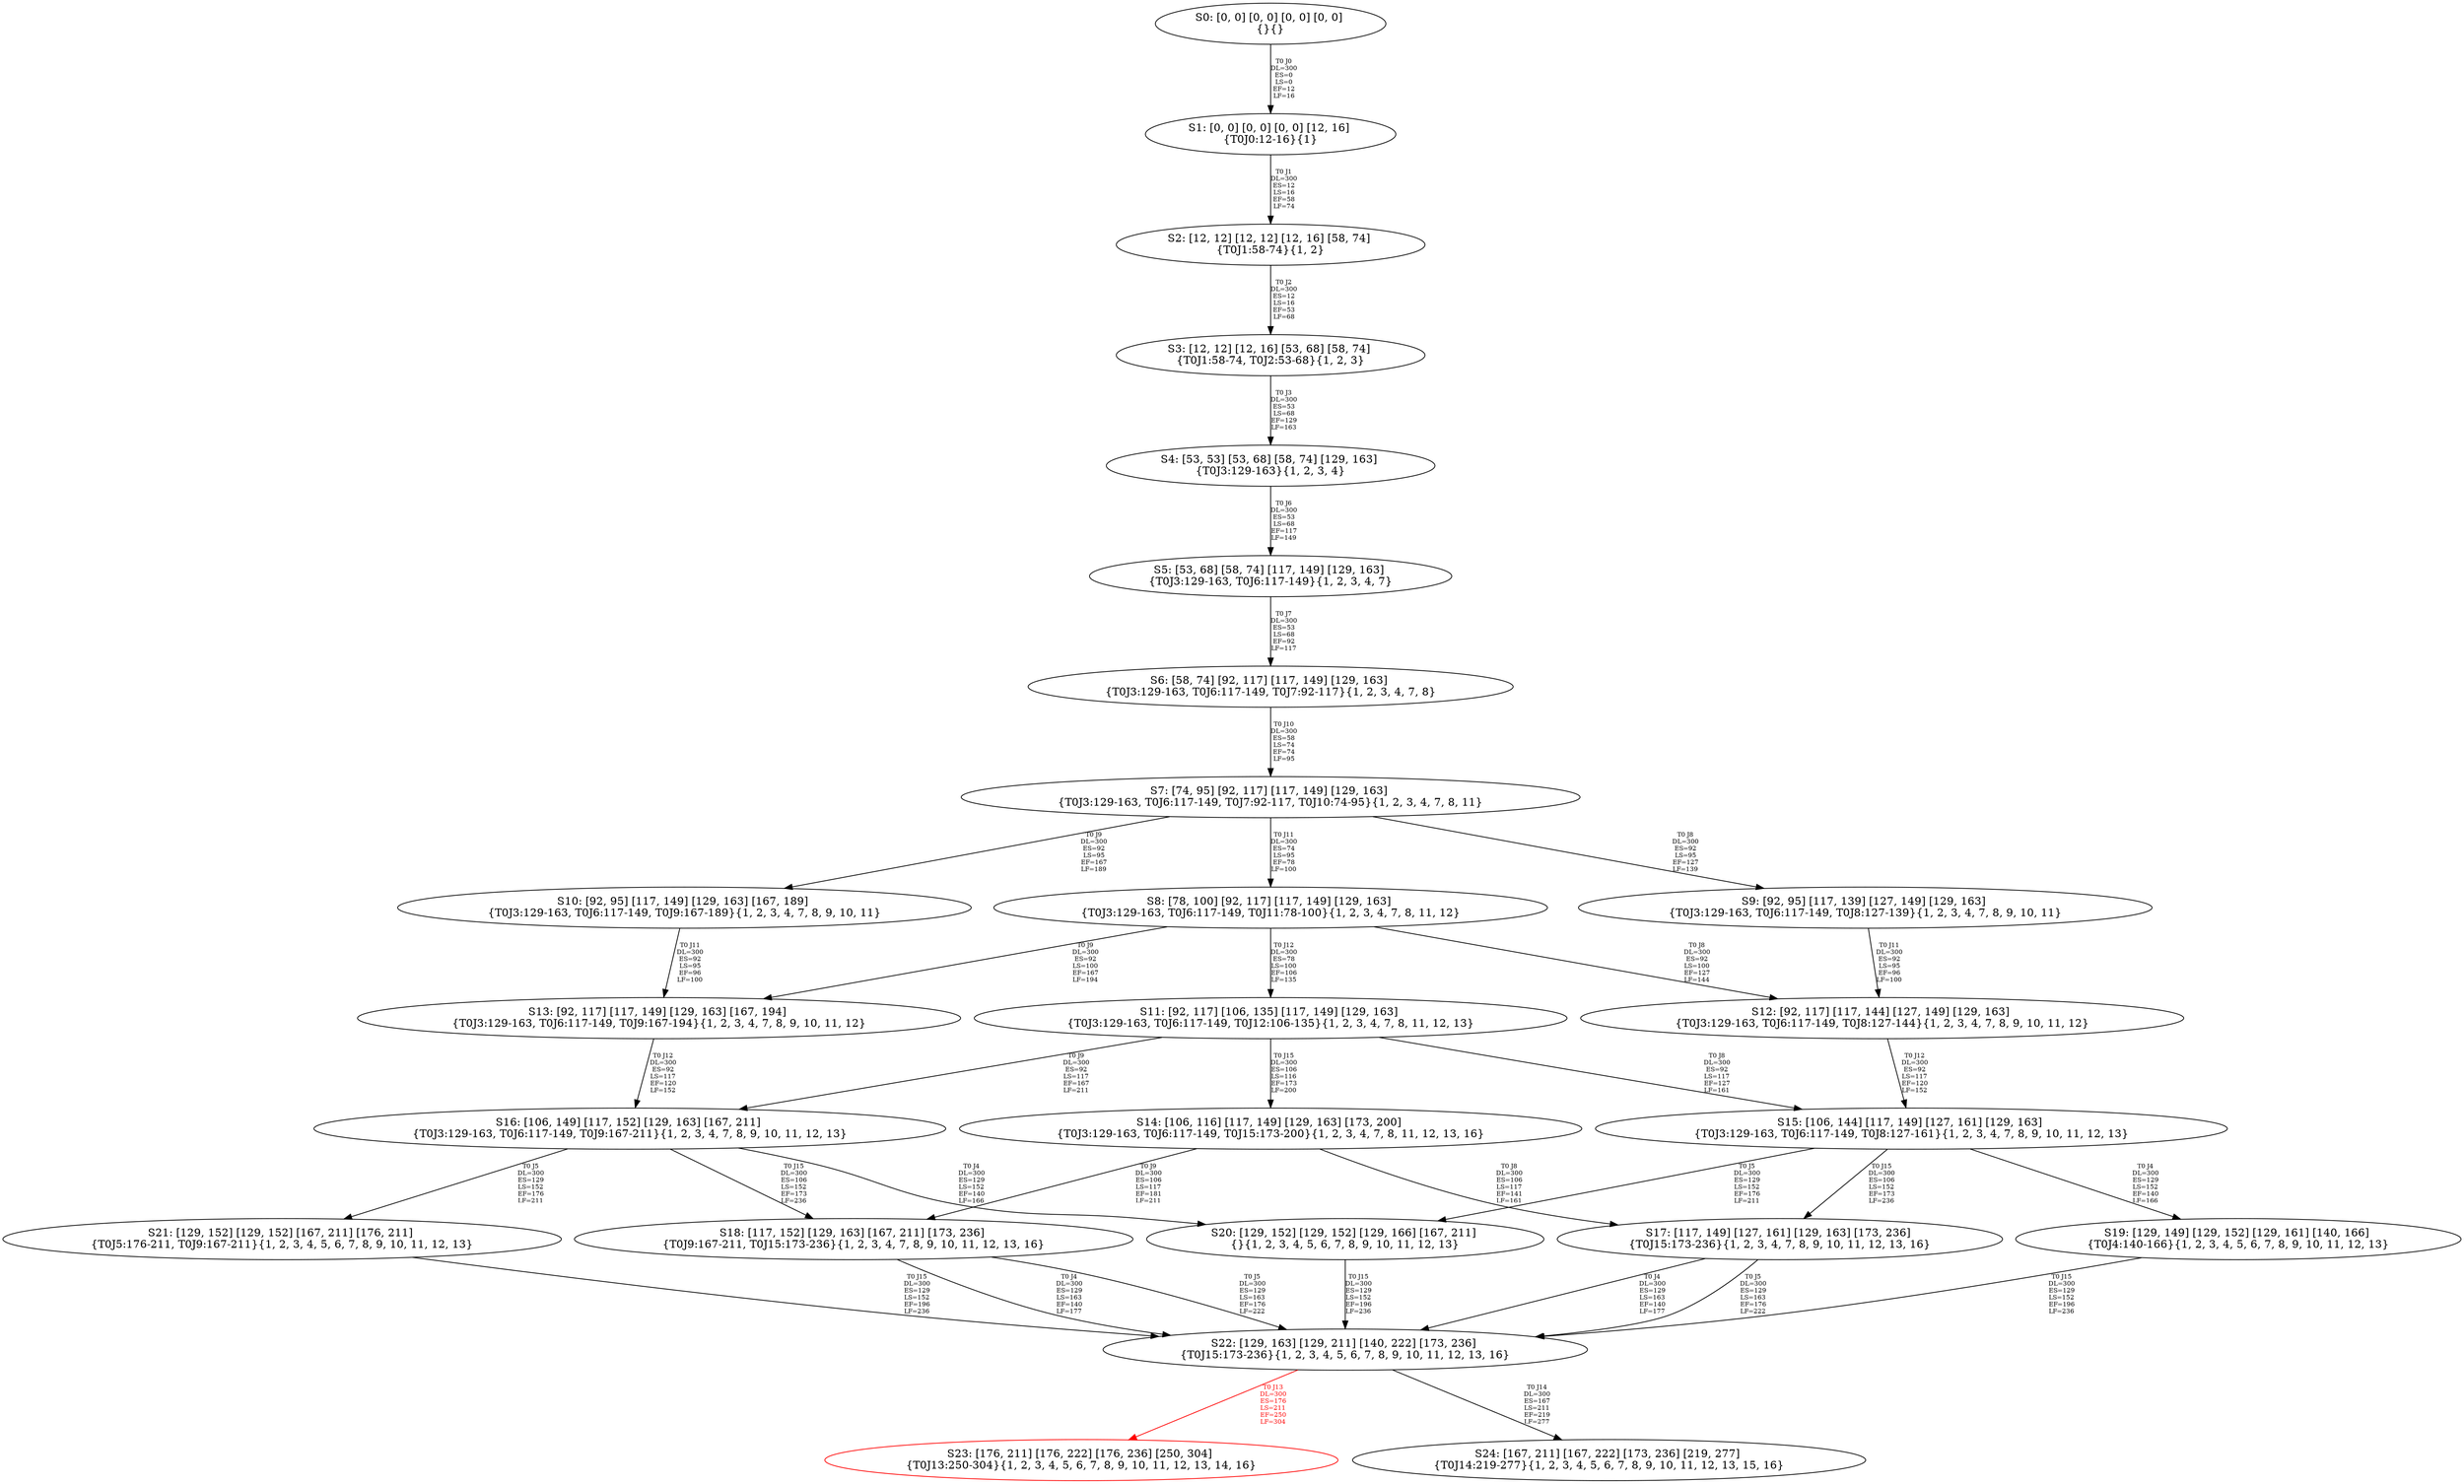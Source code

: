 digraph {
	S0[label="S0: [0, 0] [0, 0] [0, 0] [0, 0] \n{}{}"];
	S1[label="S1: [0, 0] [0, 0] [0, 0] [12, 16] \n{T0J0:12-16}{1}"];
	S2[label="S2: [12, 12] [12, 12] [12, 16] [58, 74] \n{T0J1:58-74}{1, 2}"];
	S3[label="S3: [12, 12] [12, 16] [53, 68] [58, 74] \n{T0J1:58-74, T0J2:53-68}{1, 2, 3}"];
	S4[label="S4: [53, 53] [53, 68] [58, 74] [129, 163] \n{T0J3:129-163}{1, 2, 3, 4}"];
	S5[label="S5: [53, 68] [58, 74] [117, 149] [129, 163] \n{T0J3:129-163, T0J6:117-149}{1, 2, 3, 4, 7}"];
	S6[label="S6: [58, 74] [92, 117] [117, 149] [129, 163] \n{T0J3:129-163, T0J6:117-149, T0J7:92-117}{1, 2, 3, 4, 7, 8}"];
	S7[label="S7: [74, 95] [92, 117] [117, 149] [129, 163] \n{T0J3:129-163, T0J6:117-149, T0J7:92-117, T0J10:74-95}{1, 2, 3, 4, 7, 8, 11}"];
	S8[label="S8: [78, 100] [92, 117] [117, 149] [129, 163] \n{T0J3:129-163, T0J6:117-149, T0J11:78-100}{1, 2, 3, 4, 7, 8, 11, 12}"];
	S9[label="S9: [92, 95] [117, 139] [127, 149] [129, 163] \n{T0J3:129-163, T0J6:117-149, T0J8:127-139}{1, 2, 3, 4, 7, 8, 9, 10, 11}"];
	S10[label="S10: [92, 95] [117, 149] [129, 163] [167, 189] \n{T0J3:129-163, T0J6:117-149, T0J9:167-189}{1, 2, 3, 4, 7, 8, 9, 10, 11}"];
	S11[label="S11: [92, 117] [106, 135] [117, 149] [129, 163] \n{T0J3:129-163, T0J6:117-149, T0J12:106-135}{1, 2, 3, 4, 7, 8, 11, 12, 13}"];
	S12[label="S12: [92, 117] [117, 144] [127, 149] [129, 163] \n{T0J3:129-163, T0J6:117-149, T0J8:127-144}{1, 2, 3, 4, 7, 8, 9, 10, 11, 12}"];
	S13[label="S13: [92, 117] [117, 149] [129, 163] [167, 194] \n{T0J3:129-163, T0J6:117-149, T0J9:167-194}{1, 2, 3, 4, 7, 8, 9, 10, 11, 12}"];
	S14[label="S14: [106, 116] [117, 149] [129, 163] [173, 200] \n{T0J3:129-163, T0J6:117-149, T0J15:173-200}{1, 2, 3, 4, 7, 8, 11, 12, 13, 16}"];
	S15[label="S15: [106, 144] [117, 149] [127, 161] [129, 163] \n{T0J3:129-163, T0J6:117-149, T0J8:127-161}{1, 2, 3, 4, 7, 8, 9, 10, 11, 12, 13}"];
	S16[label="S16: [106, 149] [117, 152] [129, 163] [167, 211] \n{T0J3:129-163, T0J6:117-149, T0J9:167-211}{1, 2, 3, 4, 7, 8, 9, 10, 11, 12, 13}"];
	S17[label="S17: [117, 149] [127, 161] [129, 163] [173, 236] \n{T0J15:173-236}{1, 2, 3, 4, 7, 8, 9, 10, 11, 12, 13, 16}"];
	S18[label="S18: [117, 152] [129, 163] [167, 211] [173, 236] \n{T0J9:167-211, T0J15:173-236}{1, 2, 3, 4, 7, 8, 9, 10, 11, 12, 13, 16}"];
	S19[label="S19: [129, 149] [129, 152] [129, 161] [140, 166] \n{T0J4:140-166}{1, 2, 3, 4, 5, 6, 7, 8, 9, 10, 11, 12, 13}"];
	S20[label="S20: [129, 152] [129, 152] [129, 166] [167, 211] \n{}{1, 2, 3, 4, 5, 6, 7, 8, 9, 10, 11, 12, 13}"];
	S21[label="S21: [129, 152] [129, 152] [167, 211] [176, 211] \n{T0J5:176-211, T0J9:167-211}{1, 2, 3, 4, 5, 6, 7, 8, 9, 10, 11, 12, 13}"];
	S22[label="S22: [129, 163] [129, 211] [140, 222] [173, 236] \n{T0J15:173-236}{1, 2, 3, 4, 5, 6, 7, 8, 9, 10, 11, 12, 13, 16}"];
	S23[label="S23: [176, 211] [176, 222] [176, 236] [250, 304] \n{T0J13:250-304}{1, 2, 3, 4, 5, 6, 7, 8, 9, 10, 11, 12, 13, 14, 16}"];
	S24[label="S24: [167, 211] [167, 222] [173, 236] [219, 277] \n{T0J14:219-277}{1, 2, 3, 4, 5, 6, 7, 8, 9, 10, 11, 12, 13, 15, 16}"];
	S0 -> S1[label="T0 J0\nDL=300\nES=0\nLS=0\nEF=12\nLF=16",fontsize=8];
	S1 -> S2[label="T0 J1\nDL=300\nES=12\nLS=16\nEF=58\nLF=74",fontsize=8];
	S2 -> S3[label="T0 J2\nDL=300\nES=12\nLS=16\nEF=53\nLF=68",fontsize=8];
	S3 -> S4[label="T0 J3\nDL=300\nES=53\nLS=68\nEF=129\nLF=163",fontsize=8];
	S4 -> S5[label="T0 J6\nDL=300\nES=53\nLS=68\nEF=117\nLF=149",fontsize=8];
	S5 -> S6[label="T0 J7\nDL=300\nES=53\nLS=68\nEF=92\nLF=117",fontsize=8];
	S6 -> S7[label="T0 J10\nDL=300\nES=58\nLS=74\nEF=74\nLF=95",fontsize=8];
	S7 -> S9[label="T0 J8\nDL=300\nES=92\nLS=95\nEF=127\nLF=139",fontsize=8];
	S7 -> S10[label="T0 J9\nDL=300\nES=92\nLS=95\nEF=167\nLF=189",fontsize=8];
	S7 -> S8[label="T0 J11\nDL=300\nES=74\nLS=95\nEF=78\nLF=100",fontsize=8];
	S8 -> S12[label="T0 J8\nDL=300\nES=92\nLS=100\nEF=127\nLF=144",fontsize=8];
	S8 -> S13[label="T0 J9\nDL=300\nES=92\nLS=100\nEF=167\nLF=194",fontsize=8];
	S8 -> S11[label="T0 J12\nDL=300\nES=78\nLS=100\nEF=106\nLF=135",fontsize=8];
	S9 -> S12[label="T0 J11\nDL=300\nES=92\nLS=95\nEF=96\nLF=100",fontsize=8];
	S10 -> S13[label="T0 J11\nDL=300\nES=92\nLS=95\nEF=96\nLF=100",fontsize=8];
	S11 -> S15[label="T0 J8\nDL=300\nES=92\nLS=117\nEF=127\nLF=161",fontsize=8];
	S11 -> S16[label="T0 J9\nDL=300\nES=92\nLS=117\nEF=167\nLF=211",fontsize=8];
	S11 -> S14[label="T0 J15\nDL=300\nES=106\nLS=116\nEF=173\nLF=200",fontsize=8];
	S12 -> S15[label="T0 J12\nDL=300\nES=92\nLS=117\nEF=120\nLF=152",fontsize=8];
	S13 -> S16[label="T0 J12\nDL=300\nES=92\nLS=117\nEF=120\nLF=152",fontsize=8];
	S14 -> S17[label="T0 J8\nDL=300\nES=106\nLS=117\nEF=141\nLF=161",fontsize=8];
	S14 -> S18[label="T0 J9\nDL=300\nES=106\nLS=117\nEF=181\nLF=211",fontsize=8];
	S15 -> S19[label="T0 J4\nDL=300\nES=129\nLS=152\nEF=140\nLF=166",fontsize=8];
	S15 -> S20[label="T0 J5\nDL=300\nES=129\nLS=152\nEF=176\nLF=211",fontsize=8];
	S15 -> S17[label="T0 J15\nDL=300\nES=106\nLS=152\nEF=173\nLF=236",fontsize=8];
	S16 -> S20[label="T0 J4\nDL=300\nES=129\nLS=152\nEF=140\nLF=166",fontsize=8];
	S16 -> S21[label="T0 J5\nDL=300\nES=129\nLS=152\nEF=176\nLF=211",fontsize=8];
	S16 -> S18[label="T0 J15\nDL=300\nES=106\nLS=152\nEF=173\nLF=236",fontsize=8];
	S17 -> S22[label="T0 J4\nDL=300\nES=129\nLS=163\nEF=140\nLF=177",fontsize=8];
	S17 -> S22[label="T0 J5\nDL=300\nES=129\nLS=163\nEF=176\nLF=222",fontsize=8];
	S18 -> S22[label="T0 J4\nDL=300\nES=129\nLS=163\nEF=140\nLF=177",fontsize=8];
	S18 -> S22[label="T0 J5\nDL=300\nES=129\nLS=163\nEF=176\nLF=222",fontsize=8];
	S19 -> S22[label="T0 J15\nDL=300\nES=129\nLS=152\nEF=196\nLF=236",fontsize=8];
	S20 -> S22[label="T0 J15\nDL=300\nES=129\nLS=152\nEF=196\nLF=236",fontsize=8];
	S21 -> S22[label="T0 J15\nDL=300\nES=129\nLS=152\nEF=196\nLF=236",fontsize=8];
	S22 -> S23[label="T0 J13\nDL=300\nES=176\nLS=211\nEF=250\nLF=304",color=Red,fontcolor=Red,fontsize=8];
S23[color=Red];
	S22 -> S24[label="T0 J14\nDL=300\nES=167\nLS=211\nEF=219\nLF=277",fontsize=8];
}
